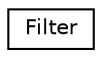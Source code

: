 digraph "Graphical Class Hierarchy"
{
  edge [fontname="Helvetica",fontsize="10",labelfontname="Helvetica",labelfontsize="10"];
  node [fontname="Helvetica",fontsize="10",shape=record];
  rankdir="LR";
  Node0 [label="Filter",height=0.2,width=0.4,color="black", fillcolor="white", style="filled",URL="$class_filter.html",tooltip="The Filter class works like a filter. You can use this class to validate sessions or measuring runtim..."];
}
